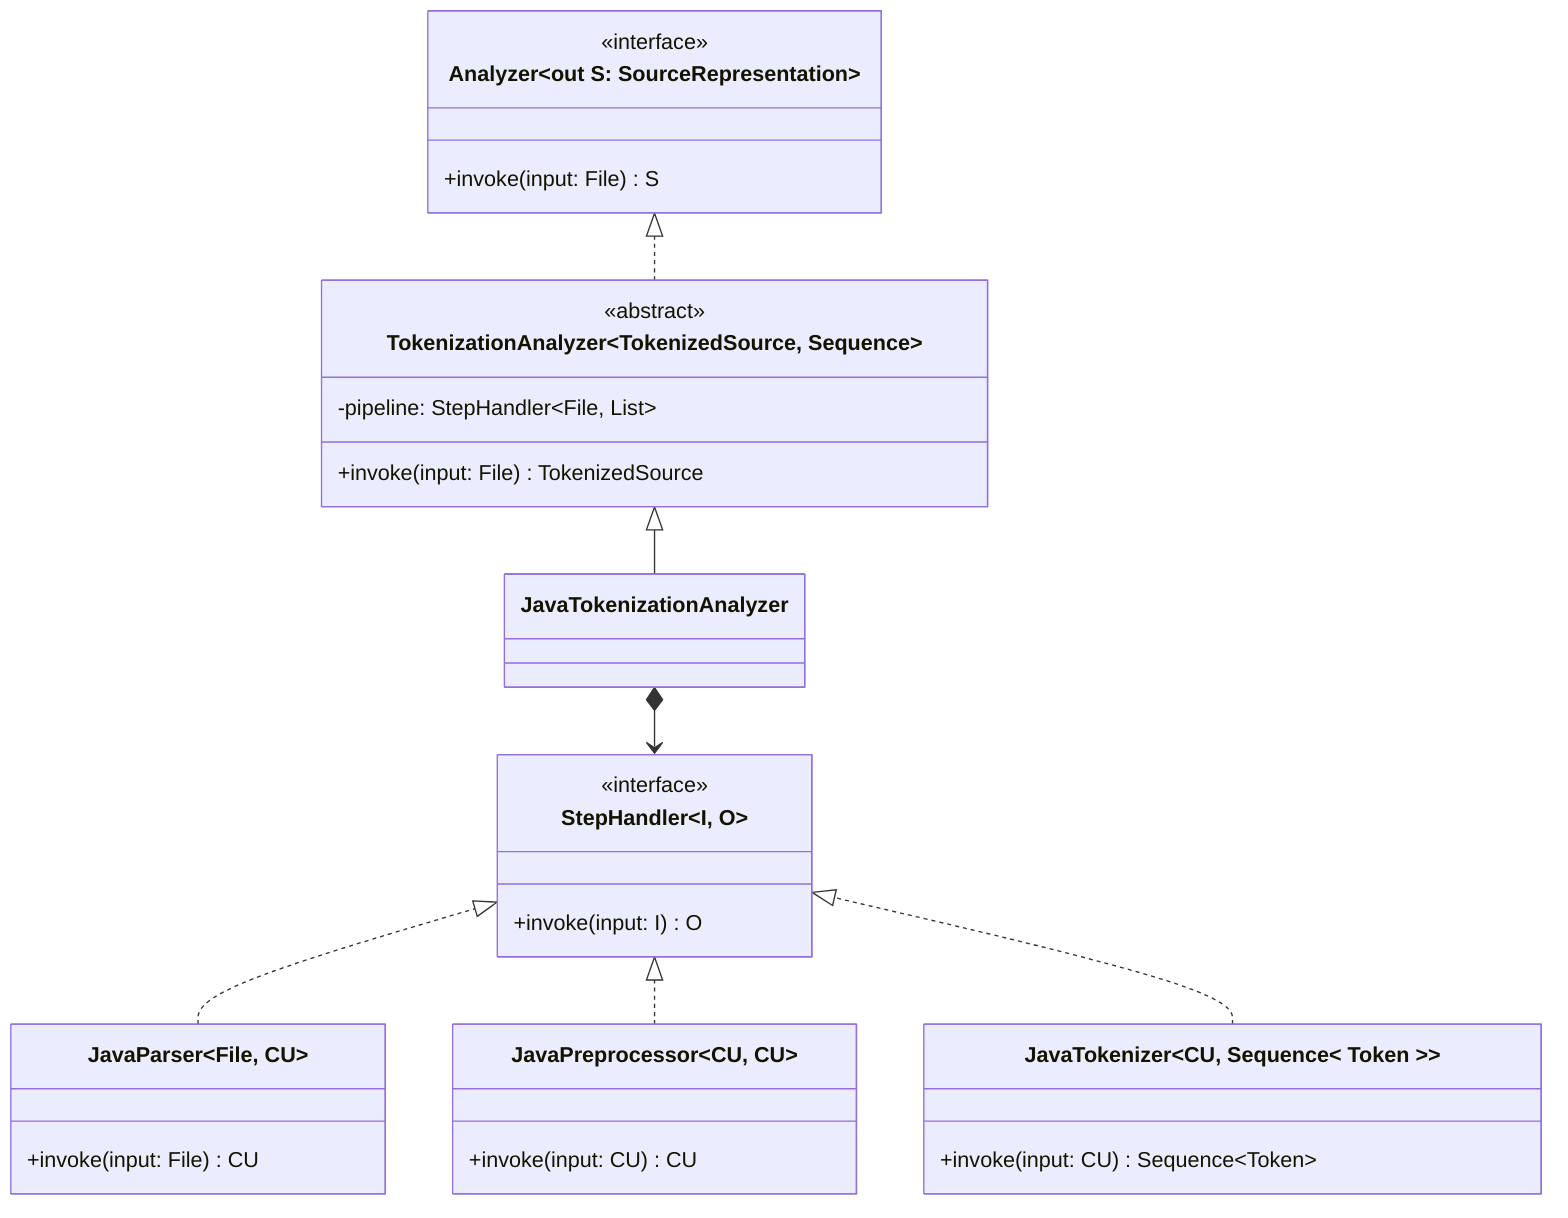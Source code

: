 classDiagram
direction BT
    class Analyzer~out S: SourceRepresentation<T>~ {
        <<interface>>
        +invoke(input: File) S
    }

    class TokenizationAnalyzer~TokenizedSource, Sequence<Token>~ {
        <<abstract>>
        -pipeline: StepHandler~File, List<Token>~
        +invoke(input: File) TokenizedSource
    }
    TokenizationAnalyzer ..|> Analyzer

    class StepHandler~I, O~ {
        <<interface>>
        +invoke(input: I) O
    }

    class JavaParser~File, CU~ {
        +invoke(input: File) CU
    }
    JavaParser ..|> StepHandler

    class JavaPreprocessor~CU, CU~ {
        +invoke(input: CU) CU
    }
    JavaPreprocessor ..|> StepHandler

    class JavaTokenizer~CU, Sequence< Token >~ {
        +invoke(input: CU) Sequence~Token~
    }
    JavaTokenizer ..|> StepHandler

    JavaTokenizationAnalyzer --|> TokenizationAnalyzer
    StepHandler <--* JavaTokenizationAnalyzer